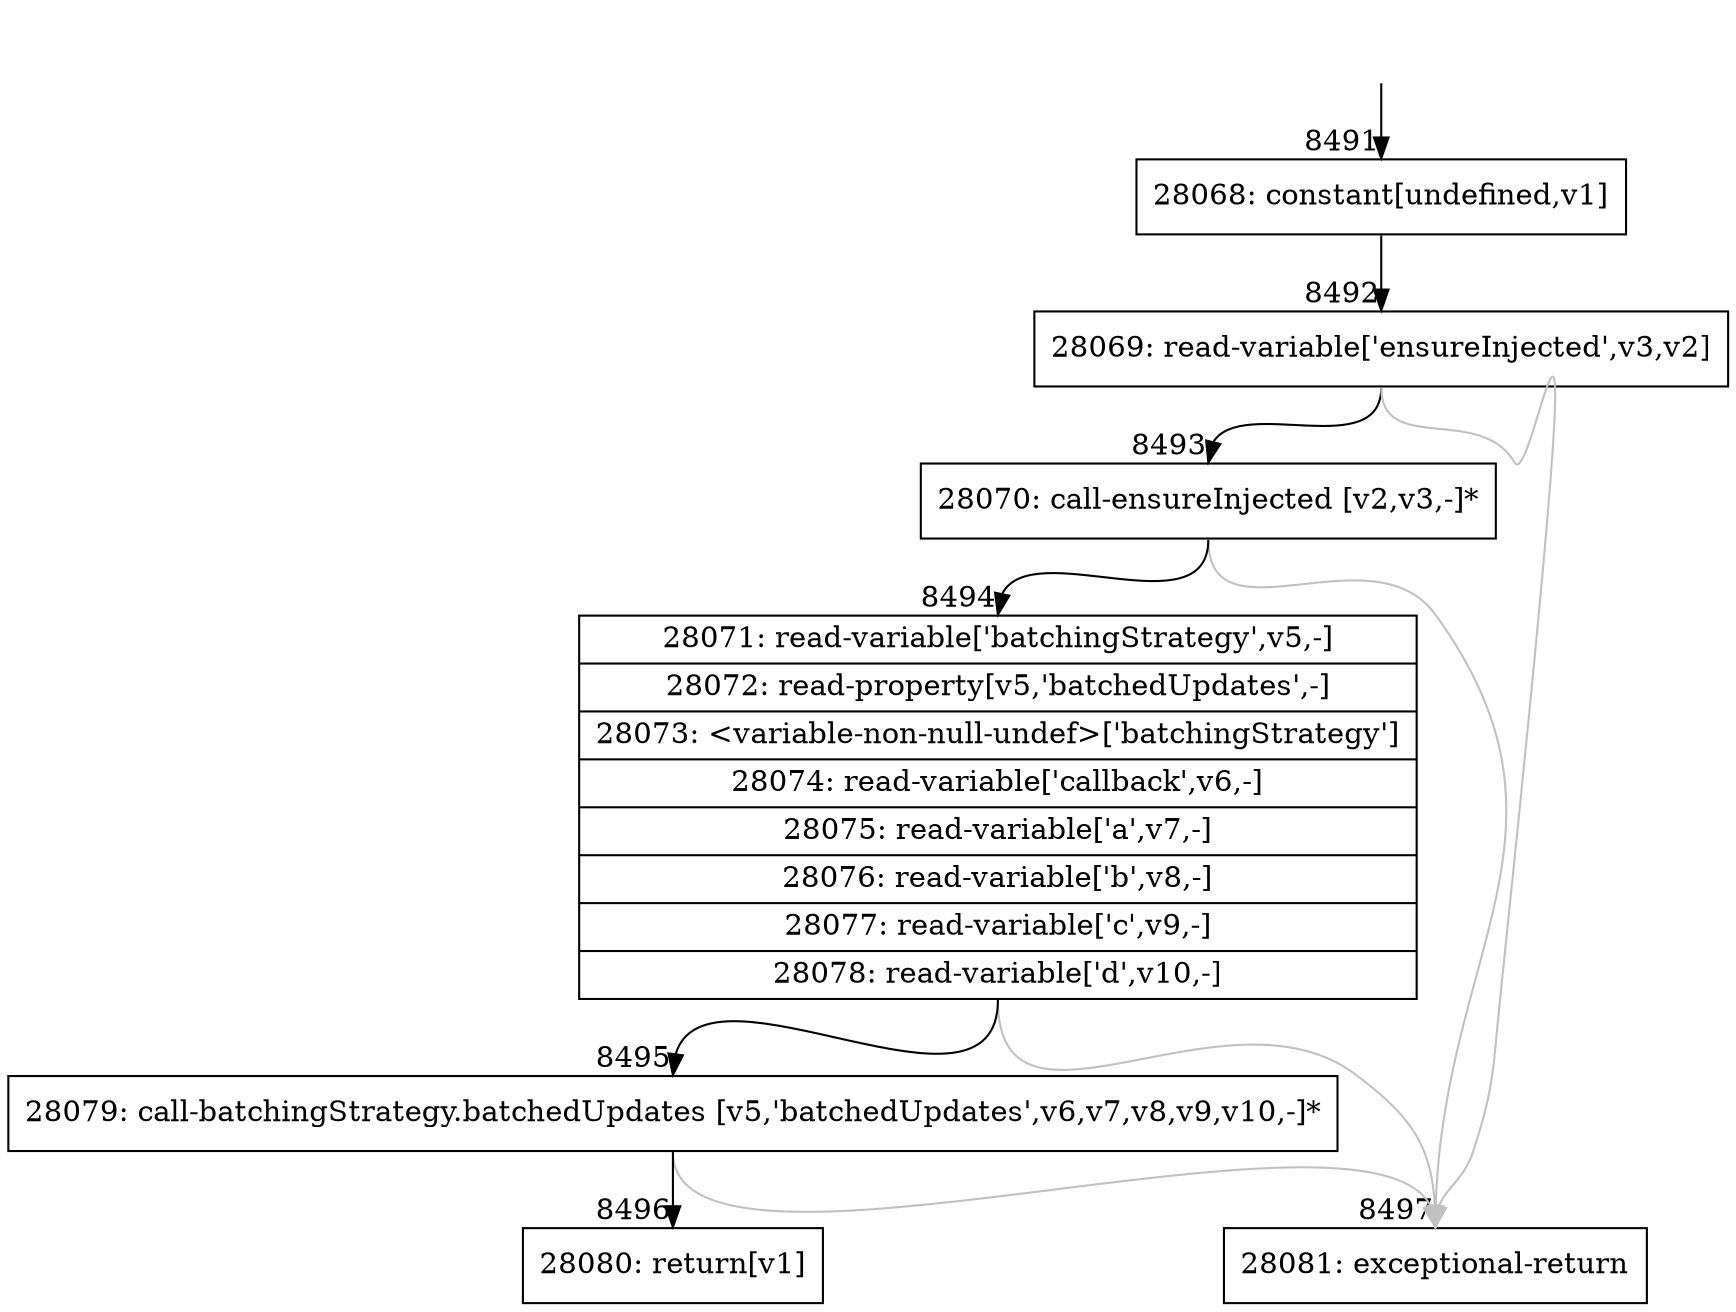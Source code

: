 digraph {
rankdir="TD"
BB_entry628[shape=none,label=""];
BB_entry628 -> BB8491 [tailport=s, headport=n, headlabel="    8491"]
BB8491 [shape=record label="{28068: constant[undefined,v1]}" ] 
BB8491 -> BB8492 [tailport=s, headport=n, headlabel="      8492"]
BB8492 [shape=record label="{28069: read-variable['ensureInjected',v3,v2]}" ] 
BB8492 -> BB8493 [tailport=s, headport=n, headlabel="      8493"]
BB8492 -> BB8497 [tailport=s, headport=n, color=gray, headlabel="      8497"]
BB8493 [shape=record label="{28070: call-ensureInjected [v2,v3,-]*}" ] 
BB8493 -> BB8494 [tailport=s, headport=n, headlabel="      8494"]
BB8493 -> BB8497 [tailport=s, headport=n, color=gray]
BB8494 [shape=record label="{28071: read-variable['batchingStrategy',v5,-]|28072: read-property[v5,'batchedUpdates',-]|28073: \<variable-non-null-undef\>['batchingStrategy']|28074: read-variable['callback',v6,-]|28075: read-variable['a',v7,-]|28076: read-variable['b',v8,-]|28077: read-variable['c',v9,-]|28078: read-variable['d',v10,-]}" ] 
BB8494 -> BB8495 [tailport=s, headport=n, headlabel="      8495"]
BB8494 -> BB8497 [tailport=s, headport=n, color=gray]
BB8495 [shape=record label="{28079: call-batchingStrategy.batchedUpdates [v5,'batchedUpdates',v6,v7,v8,v9,v10,-]*}" ] 
BB8495 -> BB8496 [tailport=s, headport=n, headlabel="      8496"]
BB8495 -> BB8497 [tailport=s, headport=n, color=gray]
BB8496 [shape=record label="{28080: return[v1]}" ] 
BB8497 [shape=record label="{28081: exceptional-return}" ] 
//#$~ 14878
}
